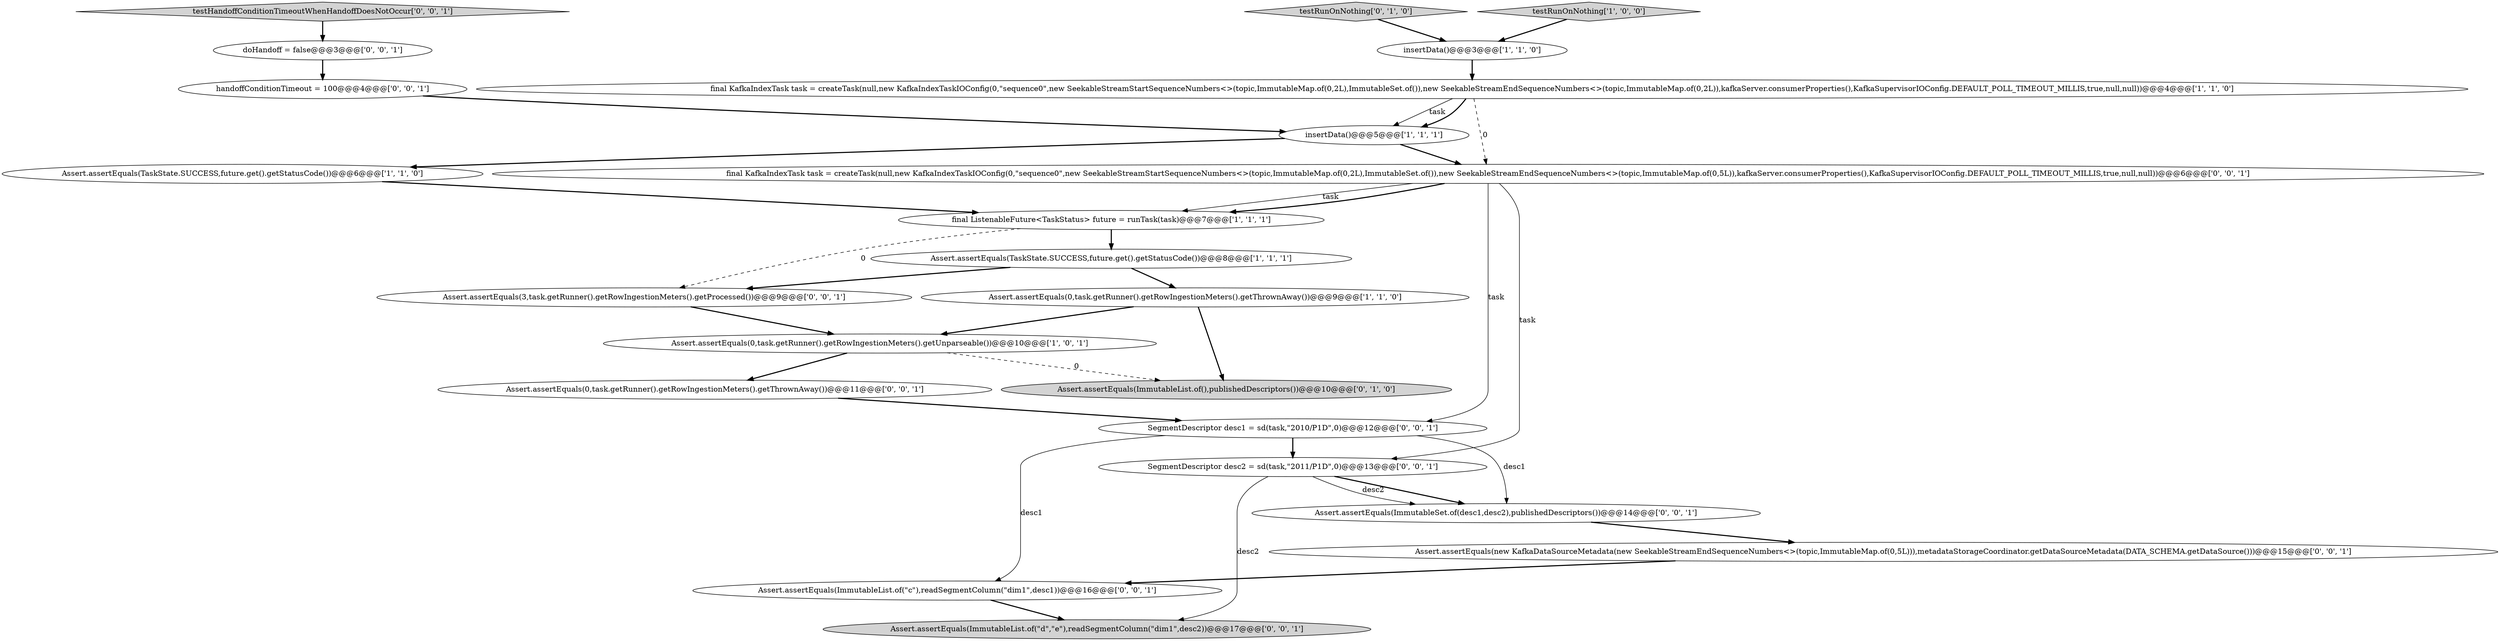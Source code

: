 digraph {
3 [style = filled, label = "final ListenableFuture<TaskStatus> future = runTask(task)@@@7@@@['1', '1', '1']", fillcolor = white, shape = ellipse image = "AAA0AAABBB1BBB"];
21 [style = filled, label = "testHandoffConditionTimeoutWhenHandoffDoesNotOccur['0', '0', '1']", fillcolor = lightgray, shape = diamond image = "AAA0AAABBB3BBB"];
14 [style = filled, label = "Assert.assertEquals(ImmutableList.of(\"d\",\"e\"),readSegmentColumn(\"dim1\",desc2))@@@17@@@['0', '0', '1']", fillcolor = lightgray, shape = ellipse image = "AAA0AAABBB3BBB"];
17 [style = filled, label = "SegmentDescriptor desc1 = sd(task,\"2010/P1D\",0)@@@12@@@['0', '0', '1']", fillcolor = white, shape = ellipse image = "AAA0AAABBB3BBB"];
18 [style = filled, label = "Assert.assertEquals(new KafkaDataSourceMetadata(new SeekableStreamEndSequenceNumbers<>(topic,ImmutableMap.of(0,5L))),metadataStorageCoordinator.getDataSourceMetadata(DATA_SCHEMA.getDataSource()))@@@15@@@['0', '0', '1']", fillcolor = white, shape = ellipse image = "AAA0AAABBB3BBB"];
10 [style = filled, label = "testRunOnNothing['0', '1', '0']", fillcolor = lightgray, shape = diamond image = "AAA0AAABBB2BBB"];
7 [style = filled, label = "Assert.assertEquals(0,task.getRunner().getRowIngestionMeters().getUnparseable())@@@10@@@['1', '0', '1']", fillcolor = white, shape = ellipse image = "AAA0AAABBB1BBB"];
13 [style = filled, label = "handoffConditionTimeout = 100@@@4@@@['0', '0', '1']", fillcolor = white, shape = ellipse image = "AAA0AAABBB3BBB"];
12 [style = filled, label = "Assert.assertEquals(ImmutableList.of(\"c\"),readSegmentColumn(\"dim1\",desc1))@@@16@@@['0', '0', '1']", fillcolor = white, shape = ellipse image = "AAA0AAABBB3BBB"];
8 [style = filled, label = "testRunOnNothing['1', '0', '0']", fillcolor = lightgray, shape = diamond image = "AAA0AAABBB1BBB"];
9 [style = filled, label = "Assert.assertEquals(ImmutableList.of(),publishedDescriptors())@@@10@@@['0', '1', '0']", fillcolor = lightgray, shape = ellipse image = "AAA1AAABBB2BBB"];
22 [style = filled, label = "SegmentDescriptor desc2 = sd(task,\"2011/P1D\",0)@@@13@@@['0', '0', '1']", fillcolor = white, shape = ellipse image = "AAA0AAABBB3BBB"];
20 [style = filled, label = "Assert.assertEquals(3,task.getRunner().getRowIngestionMeters().getProcessed())@@@9@@@['0', '0', '1']", fillcolor = white, shape = ellipse image = "AAA0AAABBB3BBB"];
2 [style = filled, label = "final KafkaIndexTask task = createTask(null,new KafkaIndexTaskIOConfig(0,\"sequence0\",new SeekableStreamStartSequenceNumbers<>(topic,ImmutableMap.of(0,2L),ImmutableSet.of()),new SeekableStreamEndSequenceNumbers<>(topic,ImmutableMap.of(0,2L)),kafkaServer.consumerProperties(),KafkaSupervisorIOConfig.DEFAULT_POLL_TIMEOUT_MILLIS,true,null,null))@@@4@@@['1', '1', '0']", fillcolor = white, shape = ellipse image = "AAA0AAABBB1BBB"];
16 [style = filled, label = "final KafkaIndexTask task = createTask(null,new KafkaIndexTaskIOConfig(0,\"sequence0\",new SeekableStreamStartSequenceNumbers<>(topic,ImmutableMap.of(0,2L),ImmutableSet.of()),new SeekableStreamEndSequenceNumbers<>(topic,ImmutableMap.of(0,5L)),kafkaServer.consumerProperties(),KafkaSupervisorIOConfig.DEFAULT_POLL_TIMEOUT_MILLIS,true,null,null))@@@6@@@['0', '0', '1']", fillcolor = white, shape = ellipse image = "AAA0AAABBB3BBB"];
11 [style = filled, label = "Assert.assertEquals(0,task.getRunner().getRowIngestionMeters().getThrownAway())@@@11@@@['0', '0', '1']", fillcolor = white, shape = ellipse image = "AAA0AAABBB3BBB"];
0 [style = filled, label = "insertData()@@@5@@@['1', '1', '1']", fillcolor = white, shape = ellipse image = "AAA0AAABBB1BBB"];
4 [style = filled, label = "Assert.assertEquals(TaskState.SUCCESS,future.get().getStatusCode())@@@8@@@['1', '1', '1']", fillcolor = white, shape = ellipse image = "AAA0AAABBB1BBB"];
5 [style = filled, label = "insertData()@@@3@@@['1', '1', '0']", fillcolor = white, shape = ellipse image = "AAA0AAABBB1BBB"];
15 [style = filled, label = "doHandoff = false@@@3@@@['0', '0', '1']", fillcolor = white, shape = ellipse image = "AAA0AAABBB3BBB"];
19 [style = filled, label = "Assert.assertEquals(ImmutableSet.of(desc1,desc2),publishedDescriptors())@@@14@@@['0', '0', '1']", fillcolor = white, shape = ellipse image = "AAA0AAABBB3BBB"];
6 [style = filled, label = "Assert.assertEquals(TaskState.SUCCESS,future.get().getStatusCode())@@@6@@@['1', '1', '0']", fillcolor = white, shape = ellipse image = "AAA0AAABBB1BBB"];
1 [style = filled, label = "Assert.assertEquals(0,task.getRunner().getRowIngestionMeters().getThrownAway())@@@9@@@['1', '1', '0']", fillcolor = white, shape = ellipse image = "AAA0AAABBB1BBB"];
5->2 [style = bold, label=""];
0->6 [style = bold, label=""];
22->19 [style = bold, label=""];
3->20 [style = dashed, label="0"];
1->9 [style = bold, label=""];
8->5 [style = bold, label=""];
20->7 [style = bold, label=""];
21->15 [style = bold, label=""];
22->19 [style = solid, label="desc2"];
13->0 [style = bold, label=""];
12->14 [style = bold, label=""];
16->22 [style = solid, label="task"];
11->17 [style = bold, label=""];
7->11 [style = bold, label=""];
4->20 [style = bold, label=""];
4->1 [style = bold, label=""];
16->3 [style = solid, label="task"];
7->9 [style = dashed, label="0"];
2->16 [style = dashed, label="0"];
2->0 [style = solid, label="task"];
16->3 [style = bold, label=""];
6->3 [style = bold, label=""];
15->13 [style = bold, label=""];
16->17 [style = solid, label="task"];
22->14 [style = solid, label="desc2"];
2->0 [style = bold, label=""];
17->22 [style = bold, label=""];
17->19 [style = solid, label="desc1"];
18->12 [style = bold, label=""];
1->7 [style = bold, label=""];
17->12 [style = solid, label="desc1"];
19->18 [style = bold, label=""];
3->4 [style = bold, label=""];
10->5 [style = bold, label=""];
0->16 [style = bold, label=""];
}

